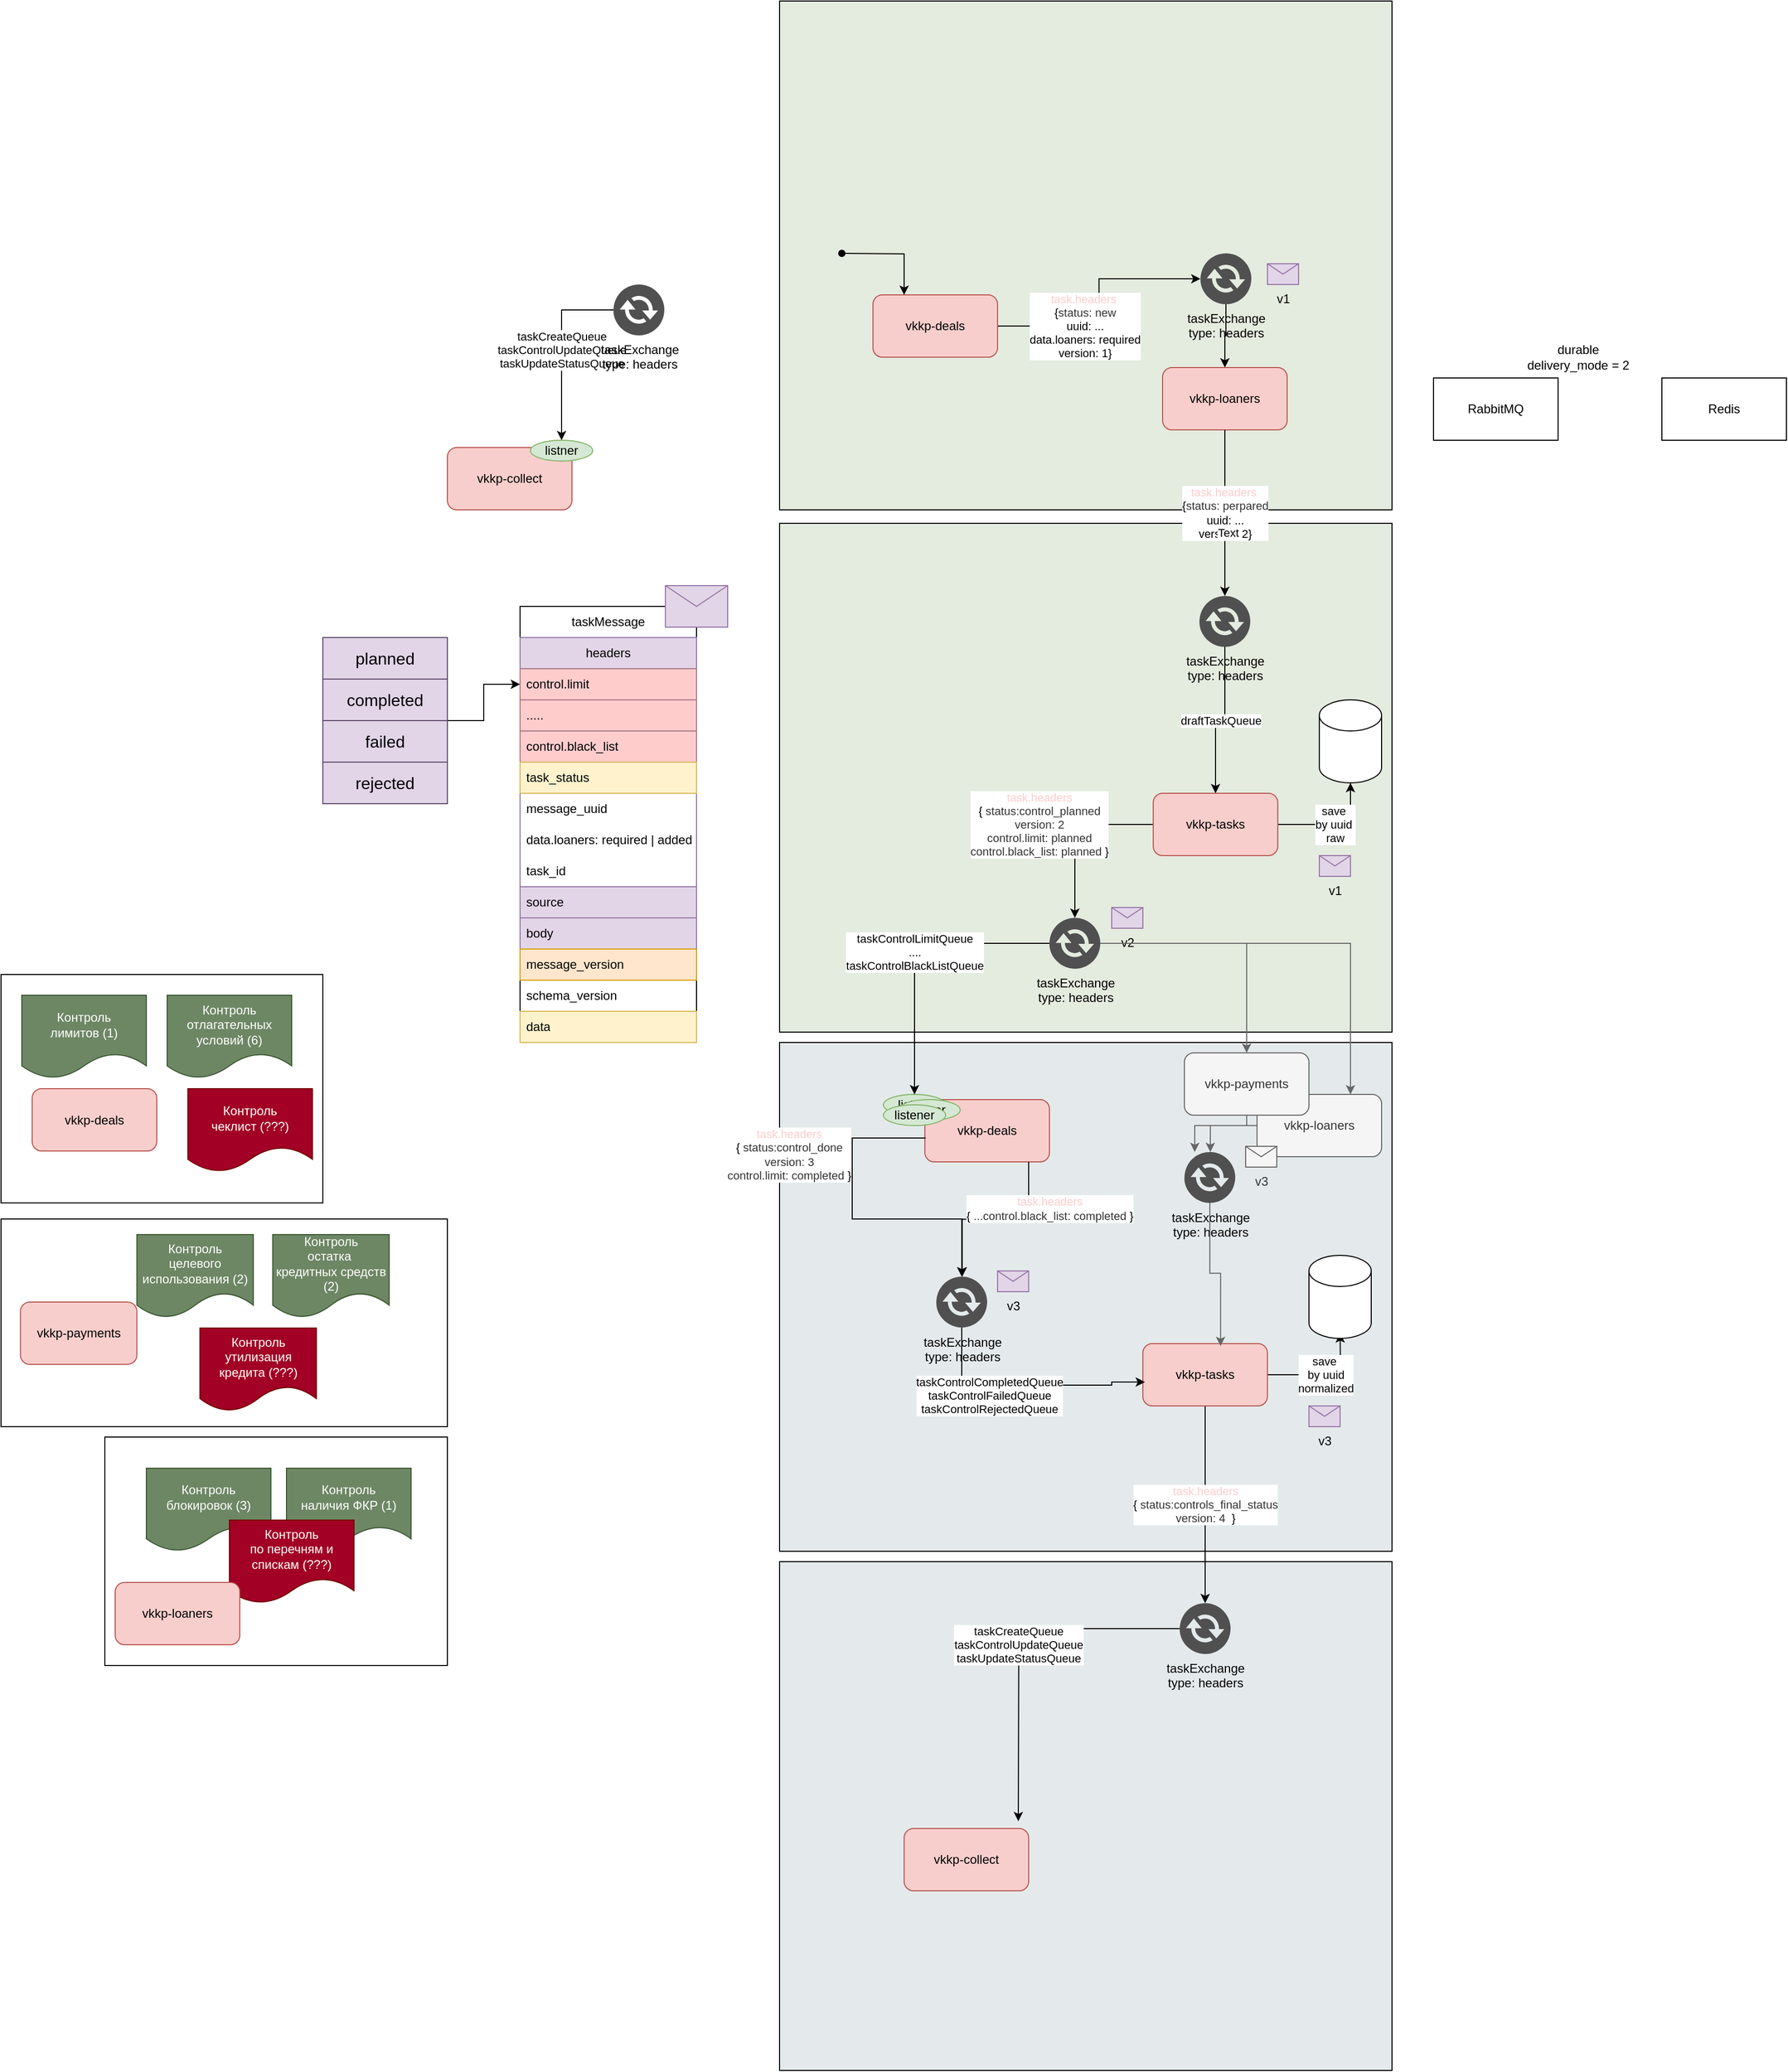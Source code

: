 <mxfile version="24.8.6">
  <diagram name="Страница — 1" id="iWlI1vJu-bp0asXgpejS">
    <mxGraphModel dx="1803" dy="1775" grid="1" gridSize="10" guides="1" tooltips="1" connect="1" arrows="1" fold="1" page="1" pageScale="1" pageWidth="827" pageHeight="1169" math="0" shadow="0">
      <root>
        <mxCell id="0" />
        <mxCell id="1" parent="0" />
        <mxCell id="il71LvK7flmEL-OVMO_z-20" value="" style="rounded=0;whiteSpace=wrap;html=1;fillColor=#E4EBDF;" vertex="1" parent="1">
          <mxGeometry x="240" y="-533" width="590" height="490" as="geometry" />
        </mxCell>
        <mxCell id="il71LvK7flmEL-OVMO_z-15" value="" style="rounded=0;whiteSpace=wrap;html=1;fillColor=#E4EAEB;movable=1;resizable=1;rotatable=1;deletable=1;editable=1;locked=0;connectable=1;" vertex="1" parent="1">
          <mxGeometry x="240" y="970" width="590" height="490" as="geometry" />
        </mxCell>
        <mxCell id="KAaZJXrvGKprZwJc2ma_-45" value="" style="rounded=0;whiteSpace=wrap;html=1;fillColor=#E4EBDF;" parent="1" vertex="1">
          <mxGeometry x="240" y="-30" width="590" height="490" as="geometry" />
        </mxCell>
        <mxCell id="KAaZJXrvGKprZwJc2ma_-1" value="taskMessage" style="swimlane;fontStyle=0;childLayout=stackLayout;horizontal=1;startSize=30;horizontalStack=0;resizeParent=1;resizeParentMax=0;resizeLast=0;collapsible=1;marginBottom=0;whiteSpace=wrap;html=1;" parent="1" vertex="1">
          <mxGeometry x="-10" y="50" width="170" height="420" as="geometry">
            <mxRectangle x="-10" y="50" width="60" height="30" as="alternateBounds" />
          </mxGeometry>
        </mxCell>
        <mxCell id="KAaZJXrvGKprZwJc2ma_-13" value="headers" style="swimlane;fontStyle=0;childLayout=stackLayout;horizontal=1;startSize=30;horizontalStack=0;resizeParent=1;resizeParentMax=0;resizeLast=0;collapsible=1;marginBottom=0;whiteSpace=wrap;html=1;fillColor=#e1d5e7;strokeColor=#9673a6;" parent="KAaZJXrvGKprZwJc2ma_-1" vertex="1">
          <mxGeometry y="30" width="170" height="300" as="geometry" />
        </mxCell>
        <mxCell id="KAaZJXrvGKprZwJc2ma_-14" value="control.limit" style="text;strokeColor=#A67681;fillColor=#FFCCCC;align=left;verticalAlign=middle;spacingLeft=4;spacingRight=4;overflow=hidden;points=[[0,0.5],[1,0.5]];portConstraint=eastwest;rotatable=0;whiteSpace=wrap;html=1;" parent="KAaZJXrvGKprZwJc2ma_-13" vertex="1">
          <mxGeometry y="30" width="170" height="30" as="geometry" />
        </mxCell>
        <mxCell id="KAaZJXrvGKprZwJc2ma_-15" value="....." style="text;strokeColor=#A67681;fillColor=#FFCCCC;align=left;verticalAlign=middle;spacingLeft=4;spacingRight=4;overflow=hidden;points=[[0,0.5],[1,0.5]];portConstraint=eastwest;rotatable=0;whiteSpace=wrap;html=1;" parent="KAaZJXrvGKprZwJc2ma_-13" vertex="1">
          <mxGeometry y="60" width="170" height="30" as="geometry" />
        </mxCell>
        <mxCell id="KAaZJXrvGKprZwJc2ma_-16" value="control.black_list" style="text;strokeColor=#A67681;fillColor=#FFCCCC;align=left;verticalAlign=middle;spacingLeft=4;spacingRight=4;overflow=hidden;points=[[0,0.5],[1,0.5]];portConstraint=eastwest;rotatable=0;whiteSpace=wrap;html=1;" parent="KAaZJXrvGKprZwJc2ma_-13" vertex="1">
          <mxGeometry y="90" width="170" height="30" as="geometry" />
        </mxCell>
        <mxCell id="KAaZJXrvGKprZwJc2ma_-91" value="task_status" style="text;strokeColor=#d6b656;fillColor=#fff2cc;align=left;verticalAlign=middle;spacingLeft=4;spacingRight=4;overflow=hidden;points=[[0,0.5],[1,0.5]];portConstraint=eastwest;rotatable=0;whiteSpace=wrap;html=1;" parent="KAaZJXrvGKprZwJc2ma_-13" vertex="1">
          <mxGeometry y="120" width="170" height="30" as="geometry" />
        </mxCell>
        <mxCell id="KAaZJXrvGKprZwJc2ma_-2" value="message_uuid" style="text;strokeColor=none;fillColor=none;align=left;verticalAlign=middle;spacingLeft=4;spacingRight=4;overflow=hidden;points=[[0,0.5],[1,0.5]];portConstraint=eastwest;rotatable=0;whiteSpace=wrap;html=1;" parent="KAaZJXrvGKprZwJc2ma_-13" vertex="1">
          <mxGeometry y="150" width="170" height="30" as="geometry" />
        </mxCell>
        <mxCell id="il71LvK7flmEL-OVMO_z-24" value="data.loaners: required | added" style="text;strokeColor=none;fillColor=none;align=left;verticalAlign=middle;spacingLeft=4;spacingRight=4;overflow=hidden;points=[[0,0.5],[1,0.5]];portConstraint=eastwest;rotatable=0;whiteSpace=wrap;html=1;" vertex="1" parent="KAaZJXrvGKprZwJc2ma_-13">
          <mxGeometry y="180" width="170" height="30" as="geometry" />
        </mxCell>
        <mxCell id="il71LvK7flmEL-OVMO_z-6" value="task_id" style="text;strokeColor=none;fillColor=none;align=left;verticalAlign=middle;spacingLeft=4;spacingRight=4;overflow=hidden;points=[[0,0.5],[1,0.5]];portConstraint=eastwest;rotatable=0;whiteSpace=wrap;html=1;" vertex="1" parent="KAaZJXrvGKprZwJc2ma_-13">
          <mxGeometry y="210" width="170" height="30" as="geometry" />
        </mxCell>
        <mxCell id="KAaZJXrvGKprZwJc2ma_-67" value="source" style="text;strokeColor=#9673a6;fillColor=#e1d5e7;align=left;verticalAlign=middle;spacingLeft=4;spacingRight=4;overflow=hidden;points=[[0,0.5],[1,0.5]];portConstraint=eastwest;rotatable=0;whiteSpace=wrap;html=1;" parent="KAaZJXrvGKprZwJc2ma_-13" vertex="1">
          <mxGeometry y="240" width="170" height="30" as="geometry" />
        </mxCell>
        <mxCell id="il71LvK7flmEL-OVMO_z-4" value="body" style="text;strokeColor=#9673a6;fillColor=#e1d5e7;align=left;verticalAlign=middle;spacingLeft=4;spacingRight=4;overflow=hidden;points=[[0,0.5],[1,0.5]];portConstraint=eastwest;rotatable=0;whiteSpace=wrap;html=1;" vertex="1" parent="KAaZJXrvGKprZwJc2ma_-13">
          <mxGeometry y="270" width="170" height="30" as="geometry" />
        </mxCell>
        <mxCell id="KAaZJXrvGKprZwJc2ma_-3" value="message_version" style="text;strokeColor=#d79b00;fillColor=#ffe6cc;align=left;verticalAlign=middle;spacingLeft=4;spacingRight=4;overflow=hidden;points=[[0,0.5],[1,0.5]];portConstraint=eastwest;rotatable=0;whiteSpace=wrap;html=1;" parent="KAaZJXrvGKprZwJc2ma_-1" vertex="1">
          <mxGeometry y="330" width="170" height="30" as="geometry" />
        </mxCell>
        <mxCell id="KAaZJXrvGKprZwJc2ma_-6" value="schema_version" style="text;strokeColor=none;fillColor=none;align=left;verticalAlign=middle;spacingLeft=4;spacingRight=4;overflow=hidden;points=[[0,0.5],[1,0.5]];portConstraint=eastwest;rotatable=0;whiteSpace=wrap;html=1;" parent="KAaZJXrvGKprZwJc2ma_-1" vertex="1">
          <mxGeometry y="360" width="170" height="30" as="geometry" />
        </mxCell>
        <mxCell id="KAaZJXrvGKprZwJc2ma_-7" value="data" style="text;strokeColor=#d6b656;fillColor=#fff2cc;align=left;verticalAlign=middle;spacingLeft=4;spacingRight=4;overflow=hidden;points=[[0,0.5],[1,0.5]];portConstraint=eastwest;rotatable=0;whiteSpace=wrap;html=1;" parent="KAaZJXrvGKprZwJc2ma_-1" vertex="1">
          <mxGeometry y="390" width="170" height="30" as="geometry" />
        </mxCell>
        <mxCell id="KAaZJXrvGKprZwJc2ma_-10" value="" style="shape=message;html=1;html=1;outlineConnect=0;labelPosition=center;verticalLabelPosition=bottom;align=center;verticalAlign=top;fillColor=#e1d5e7;strokeColor=#9673a6;" parent="1" vertex="1">
          <mxGeometry x="130" y="30" width="60" height="40" as="geometry" />
        </mxCell>
        <mxCell id="KAaZJXrvGKprZwJc2ma_-46" style="edgeStyle=orthogonalEdgeStyle;rounded=0;orthogonalLoop=1;jettySize=auto;html=1;" parent="1" source="KAaZJXrvGKprZwJc2ma_-11" target="KAaZJXrvGKprZwJc2ma_-44" edge="1">
          <mxGeometry relative="1" as="geometry" />
        </mxCell>
        <mxCell id="KAaZJXrvGKprZwJc2ma_-47" value="&lt;div&gt;&lt;font color=&quot;#ffcccc&quot;&gt;task.headers&lt;/font&gt;&lt;br&gt;&lt;/div&gt;&lt;div&gt;{ &lt;font color=&quot;#333333&quot;&gt;status:control_planned&lt;/font&gt;&lt;/div&gt;&lt;div&gt;&lt;font color=&quot;#333333&quot;&gt;version: 2 &lt;br&gt;&lt;/font&gt;&lt;/div&gt;&lt;div&gt;&lt;font color=&quot;#333333&quot;&gt;control.limit: planned&lt;/font&gt;&lt;/div&gt;&lt;div&gt;&lt;font color=&quot;#333333&quot;&gt;control.black_list: planned&lt;/font&gt; }&lt;br&gt;&lt;/div&gt;" style="edgeLabel;html=1;align=center;verticalAlign=middle;resizable=0;points=[];" parent="KAaZJXrvGKprZwJc2ma_-46" vertex="1" connectable="0">
          <mxGeometry x="-0.529" y="2" relative="1" as="geometry">
            <mxPoint x="-71" y="-2" as="offset" />
          </mxGeometry>
        </mxCell>
        <mxCell id="KAaZJXrvGKprZwJc2ma_-53" value="&lt;div&gt;save&amp;nbsp;&lt;/div&gt;&lt;div&gt;by uuid&amp;nbsp;&lt;/div&gt;&lt;div&gt;raw&lt;/div&gt;" style="edgeStyle=orthogonalEdgeStyle;rounded=0;orthogonalLoop=1;jettySize=auto;html=1;" parent="1" source="KAaZJXrvGKprZwJc2ma_-11" target="KAaZJXrvGKprZwJc2ma_-49" edge="1">
          <mxGeometry relative="1" as="geometry" />
        </mxCell>
        <mxCell id="KAaZJXrvGKprZwJc2ma_-11" value="vkkp-tasks" style="rounded=1;whiteSpace=wrap;html=1;fillColor=#f8cecc;strokeColor=#b85450;" parent="1" vertex="1">
          <mxGeometry x="600" y="230" width="120" height="60" as="geometry" />
        </mxCell>
        <mxCell id="KAaZJXrvGKprZwJc2ma_-41" value="" style="edgeStyle=orthogonalEdgeStyle;rounded=0;orthogonalLoop=1;jettySize=auto;html=1;exitX=1;exitY=0.5;exitDx=0;exitDy=0;" parent="1" source="KAaZJXrvGKprZwJc2ma_-12" target="KAaZJXrvGKprZwJc2ma_-39" edge="1">
          <mxGeometry relative="1" as="geometry">
            <mxPoint x="480" y="-230" as="sourcePoint" />
            <mxPoint x="540" y="-175.5" as="targetPoint" />
          </mxGeometry>
        </mxCell>
        <mxCell id="KAaZJXrvGKprZwJc2ma_-43" value="&lt;div&gt;&lt;font color=&quot;#ffcccc&quot;&gt;task.headers&lt;/font&gt;&amp;nbsp;&lt;/div&gt;&lt;div&gt;&lt;font color=&quot;#000000&quot;&gt;{&lt;/font&gt;&lt;font color=&quot;#333333&quot;&gt;status: new&lt;/font&gt;&lt;/div&gt;&lt;div&gt;&lt;font color=&quot;#000000&quot;&gt;uuid: ...&lt;/font&gt;&lt;/div&gt;&lt;div&gt;&lt;font color=&quot;#000000&quot;&gt;data.loaners: required&lt;br&gt;&lt;/font&gt;&lt;/div&gt;&lt;div&gt;&lt;font color=&quot;#000000&quot;&gt;version: 1}&lt;/font&gt;&lt;/div&gt;" style="edgeLabel;html=1;align=center;verticalAlign=middle;resizable=0;points=[];fontColor=#FF3333;" parent="KAaZJXrvGKprZwJc2ma_-41" vertex="1" connectable="0">
          <mxGeometry x="-0.301" relative="1" as="geometry">
            <mxPoint as="offset" />
          </mxGeometry>
        </mxCell>
        <mxCell id="KAaZJXrvGKprZwJc2ma_-12" value="vkkp-deals" style="rounded=1;whiteSpace=wrap;html=1;fillColor=#f8cecc;strokeColor=#b85450;" parent="1" vertex="1">
          <mxGeometry x="330" y="-250" width="120" height="60" as="geometry" />
        </mxCell>
        <mxCell id="KAaZJXrvGKprZwJc2ma_-38" style="edgeStyle=orthogonalEdgeStyle;rounded=0;orthogonalLoop=1;jettySize=auto;html=1;" parent="1" source="KAaZJXrvGKprZwJc2ma_-21" target="KAaZJXrvGKprZwJc2ma_-14" edge="1">
          <mxGeometry relative="1" as="geometry" />
        </mxCell>
        <mxCell id="KAaZJXrvGKprZwJc2ma_-21" value="" style="shape=table;startSize=0;container=1;collapsible=0;childLayout=tableLayout;fontSize=16;fillColor=#e1d5e7;strokeColor=#5E4869;" parent="1" vertex="1">
          <mxGeometry x="-200" y="80" width="120" height="160" as="geometry" />
        </mxCell>
        <mxCell id="KAaZJXrvGKprZwJc2ma_-22" value="" style="shape=tableRow;horizontal=0;startSize=0;swimlaneHead=0;swimlaneBody=0;strokeColor=inherit;top=0;left=0;bottom=0;right=0;collapsible=0;dropTarget=0;fillColor=none;points=[[0,0.5],[1,0.5]];portConstraint=eastwest;fontSize=16;" parent="KAaZJXrvGKprZwJc2ma_-21" vertex="1">
          <mxGeometry width="120" height="40" as="geometry" />
        </mxCell>
        <mxCell id="KAaZJXrvGKprZwJc2ma_-23" value="planned" style="shape=partialRectangle;html=1;whiteSpace=wrap;connectable=0;strokeColor=inherit;overflow=hidden;fillColor=none;top=0;left=0;bottom=0;right=0;pointerEvents=1;fontSize=16;" parent="KAaZJXrvGKprZwJc2ma_-22" vertex="1">
          <mxGeometry width="120" height="40" as="geometry">
            <mxRectangle width="120" height="40" as="alternateBounds" />
          </mxGeometry>
        </mxCell>
        <mxCell id="KAaZJXrvGKprZwJc2ma_-26" value="" style="shape=tableRow;horizontal=0;startSize=0;swimlaneHead=0;swimlaneBody=0;strokeColor=inherit;top=0;left=0;bottom=0;right=0;collapsible=0;dropTarget=0;fillColor=none;points=[[0,0.5],[1,0.5]];portConstraint=eastwest;fontSize=16;" parent="KAaZJXrvGKprZwJc2ma_-21" vertex="1">
          <mxGeometry y="40" width="120" height="40" as="geometry" />
        </mxCell>
        <mxCell id="KAaZJXrvGKprZwJc2ma_-27" value="completed" style="shape=partialRectangle;html=1;whiteSpace=wrap;connectable=0;strokeColor=inherit;overflow=hidden;fillColor=none;top=0;left=0;bottom=0;right=0;pointerEvents=1;fontSize=16;" parent="KAaZJXrvGKprZwJc2ma_-26" vertex="1">
          <mxGeometry width="120" height="40" as="geometry">
            <mxRectangle width="120" height="40" as="alternateBounds" />
          </mxGeometry>
        </mxCell>
        <mxCell id="KAaZJXrvGKprZwJc2ma_-34" style="shape=tableRow;horizontal=0;startSize=0;swimlaneHead=0;swimlaneBody=0;strokeColor=inherit;top=0;left=0;bottom=0;right=0;collapsible=0;dropTarget=0;fillColor=none;points=[[0,0.5],[1,0.5]];portConstraint=eastwest;fontSize=16;" parent="KAaZJXrvGKprZwJc2ma_-21" vertex="1">
          <mxGeometry y="80" width="120" height="40" as="geometry" />
        </mxCell>
        <mxCell id="KAaZJXrvGKprZwJc2ma_-35" value="failed" style="shape=partialRectangle;html=1;whiteSpace=wrap;connectable=0;strokeColor=inherit;overflow=hidden;fillColor=none;top=0;left=0;bottom=0;right=0;pointerEvents=1;fontSize=16;" parent="KAaZJXrvGKprZwJc2ma_-34" vertex="1">
          <mxGeometry width="120" height="40" as="geometry">
            <mxRectangle width="120" height="40" as="alternateBounds" />
          </mxGeometry>
        </mxCell>
        <mxCell id="KAaZJXrvGKprZwJc2ma_-36" style="shape=tableRow;horizontal=0;startSize=0;swimlaneHead=0;swimlaneBody=0;strokeColor=inherit;top=0;left=0;bottom=0;right=0;collapsible=0;dropTarget=0;fillColor=none;points=[[0,0.5],[1,0.5]];portConstraint=eastwest;fontSize=16;" parent="KAaZJXrvGKprZwJc2ma_-21" vertex="1">
          <mxGeometry y="120" width="120" height="40" as="geometry" />
        </mxCell>
        <mxCell id="KAaZJXrvGKprZwJc2ma_-37" value="rejected" style="shape=partialRectangle;html=1;whiteSpace=wrap;connectable=0;strokeColor=inherit;overflow=hidden;fillColor=none;top=0;left=0;bottom=0;right=0;pointerEvents=1;fontSize=16;" parent="KAaZJXrvGKprZwJc2ma_-36" vertex="1">
          <mxGeometry width="120" height="40" as="geometry">
            <mxRectangle width="120" height="40" as="alternateBounds" />
          </mxGeometry>
        </mxCell>
        <mxCell id="KAaZJXrvGKprZwJc2ma_-42" value="draftTaskQueue" style="edgeStyle=orthogonalEdgeStyle;rounded=0;orthogonalLoop=1;jettySize=auto;html=1;entryX=0.5;entryY=0;entryDx=0;entryDy=0;fontColor=#000000;" parent="1" source="il71LvK7flmEL-OVMO_z-21" target="KAaZJXrvGKprZwJc2ma_-11" edge="1">
          <mxGeometry x="-0.002" relative="1" as="geometry">
            <mxPoint as="offset" />
          </mxGeometry>
        </mxCell>
        <mxCell id="KAaZJXrvGKprZwJc2ma_-39" value="&lt;div&gt;taskExchange&lt;/div&gt;&lt;div&gt;type: headers&lt;br&gt;&lt;/div&gt;" style="sketch=0;pointerEvents=1;shadow=0;dashed=0;html=1;strokeColor=none;fillColor=#505050;labelPosition=center;verticalLabelPosition=bottom;verticalAlign=top;outlineConnect=0;align=center;shape=mxgraph.office.communications.exchange_active_sync;fontColor=#000000;" parent="1" vertex="1">
          <mxGeometry x="645.5" y="-290" width="49" height="49" as="geometry" />
        </mxCell>
        <mxCell id="KAaZJXrvGKprZwJc2ma_-40" value="" style="endArrow=classic;html=1;rounded=0;entryX=0.25;entryY=0;entryDx=0;entryDy=0;edgeStyle=orthogonalEdgeStyle;startArrow=oval;startFill=1;" parent="1" target="KAaZJXrvGKprZwJc2ma_-12" edge="1">
          <mxGeometry width="50" height="50" relative="1" as="geometry">
            <mxPoint x="300" y="-290" as="sourcePoint" />
            <mxPoint x="440" y="-70" as="targetPoint" />
          </mxGeometry>
        </mxCell>
        <mxCell id="KAaZJXrvGKprZwJc2ma_-44" value="&lt;div&gt;taskExchange&lt;/div&gt;&lt;div&gt;type: headers&lt;br&gt;&lt;/div&gt;" style="sketch=0;pointerEvents=1;shadow=0;dashed=0;html=1;strokeColor=none;fillColor=#505050;labelPosition=center;verticalLabelPosition=bottom;verticalAlign=top;outlineConnect=0;align=center;shape=mxgraph.office.communications.exchange_active_sync;fontColor=#000000;" parent="1" vertex="1">
          <mxGeometry x="500" y="350" width="49" height="49" as="geometry" />
        </mxCell>
        <mxCell id="KAaZJXrvGKprZwJc2ma_-48" value="v1" style="shape=message;html=1;html=1;outlineConnect=0;labelPosition=center;verticalLabelPosition=bottom;align=center;verticalAlign=top;fillColor=#e1d5e7;strokeColor=#9673a6;" parent="1" vertex="1">
          <mxGeometry x="710" y="-280" width="30" height="20" as="geometry" />
        </mxCell>
        <mxCell id="KAaZJXrvGKprZwJc2ma_-49" value="" style="shape=cylinder3;whiteSpace=wrap;html=1;boundedLbl=1;backgroundOutline=1;size=15;" parent="1" vertex="1">
          <mxGeometry x="760" y="140" width="60" height="80" as="geometry" />
        </mxCell>
        <mxCell id="KAaZJXrvGKprZwJc2ma_-51" value="v1" style="shape=message;html=1;html=1;outlineConnect=0;labelPosition=center;verticalLabelPosition=bottom;align=center;verticalAlign=top;fillColor=#e1d5e7;strokeColor=#9673a6;" parent="1" vertex="1">
          <mxGeometry x="760" y="290" width="30" height="20" as="geometry" />
        </mxCell>
        <mxCell id="KAaZJXrvGKprZwJc2ma_-55" value="" style="rounded=0;whiteSpace=wrap;html=1;fillColor=#E4EAEB;" parent="1" vertex="1">
          <mxGeometry x="240" y="470" width="590" height="490" as="geometry" />
        </mxCell>
        <mxCell id="KAaZJXrvGKprZwJc2ma_-86" style="edgeStyle=orthogonalEdgeStyle;rounded=0;orthogonalLoop=1;jettySize=auto;html=1;fillColor=#f5f5f5;strokeColor=#666666;" parent="1" source="KAaZJXrvGKprZwJc2ma_-56" target="KAaZJXrvGKprZwJc2ma_-83" edge="1">
          <mxGeometry relative="1" as="geometry">
            <Array as="points">
              <mxPoint x="640" y="550" />
            </Array>
          </mxGeometry>
        </mxCell>
        <mxCell id="KAaZJXrvGKprZwJc2ma_-56" value="vkkp-loaners" style="rounded=1;whiteSpace=wrap;html=1;fillColor=#f5f5f5;strokeColor=#666666;fontColor=#333333;" parent="1" vertex="1">
          <mxGeometry x="700" y="520" width="120" height="60" as="geometry" />
        </mxCell>
        <mxCell id="KAaZJXrvGKprZwJc2ma_-85" style="edgeStyle=orthogonalEdgeStyle;rounded=0;orthogonalLoop=1;jettySize=auto;html=1;fillColor=#f5f5f5;strokeColor=#666666;" parent="1" source="KAaZJXrvGKprZwJc2ma_-59" target="KAaZJXrvGKprZwJc2ma_-83" edge="1">
          <mxGeometry relative="1" as="geometry">
            <Array as="points">
              <mxPoint x="690" y="550" />
              <mxPoint x="655" y="550" />
            </Array>
          </mxGeometry>
        </mxCell>
        <mxCell id="KAaZJXrvGKprZwJc2ma_-59" value="vkkp-payments" style="rounded=1;whiteSpace=wrap;html=1;fillColor=#f5f5f5;strokeColor=#666666;fontColor=#333333;" parent="1" vertex="1">
          <mxGeometry x="630" y="480" width="120" height="60" as="geometry" />
        </mxCell>
        <mxCell id="KAaZJXrvGKprZwJc2ma_-60" value="vkkp-deals" style="rounded=1;whiteSpace=wrap;html=1;fillColor=#f8cecc;strokeColor=#b85450;" parent="1" vertex="1">
          <mxGeometry x="380" y="525" width="120" height="60" as="geometry" />
        </mxCell>
        <mxCell id="KAaZJXrvGKprZwJc2ma_-61" value="listner" style="ellipse;whiteSpace=wrap;html=1;fillColor=#d5e8d4;strokeColor=#82b366;" parent="1" vertex="1">
          <mxGeometry x="340" y="520" width="60" height="20" as="geometry" />
        </mxCell>
        <mxCell id="KAaZJXrvGKprZwJc2ma_-62" value="listner" style="ellipse;whiteSpace=wrap;html=1;fillColor=#d5e8d4;strokeColor=#82b366;" parent="1" vertex="1">
          <mxGeometry x="354" y="525" width="60" height="20" as="geometry" />
        </mxCell>
        <mxCell id="KAaZJXrvGKprZwJc2ma_-63" value="listener" style="ellipse;whiteSpace=wrap;html=1;fillColor=#d5e8d4;strokeColor=#82b366;" parent="1" vertex="1">
          <mxGeometry x="340" y="530" width="60" height="20" as="geometry" />
        </mxCell>
        <mxCell id="KAaZJXrvGKprZwJc2ma_-64" value="&lt;div&gt;taskControlLimitQueue&lt;/div&gt;&lt;div&gt;....&lt;br&gt;&lt;/div&gt;&lt;div&gt;taskControlBlackListQueue&lt;br&gt;&lt;/div&gt;" style="edgeStyle=orthogonalEdgeStyle;rounded=0;orthogonalLoop=1;jettySize=auto;html=1;" parent="1" source="KAaZJXrvGKprZwJc2ma_-44" target="KAaZJXrvGKprZwJc2ma_-61" edge="1">
          <mxGeometry relative="1" as="geometry" />
        </mxCell>
        <mxCell id="KAaZJXrvGKprZwJc2ma_-65" style="edgeStyle=orthogonalEdgeStyle;rounded=0;orthogonalLoop=1;jettySize=auto;html=1;exitX=0.5;exitY=1;exitDx=0;exitDy=0;" parent="1" source="KAaZJXrvGKprZwJc2ma_-62" target="KAaZJXrvGKprZwJc2ma_-62" edge="1">
          <mxGeometry relative="1" as="geometry" />
        </mxCell>
        <mxCell id="KAaZJXrvGKprZwJc2ma_-70" value="&lt;div&gt;save&amp;nbsp;&lt;/div&gt;&lt;div&gt;by uuid&lt;/div&gt;&lt;div&gt;normalized&lt;br&gt;&lt;/div&gt;" style="edgeStyle=orthogonalEdgeStyle;rounded=0;orthogonalLoop=1;jettySize=auto;html=1;" parent="1" source="KAaZJXrvGKprZwJc2ma_-71" edge="1">
          <mxGeometry relative="1" as="geometry">
            <mxPoint x="780" y="750" as="targetPoint" />
          </mxGeometry>
        </mxCell>
        <mxCell id="il71LvK7flmEL-OVMO_z-14" value="&lt;div&gt;&lt;font color=&quot;#ffcccc&quot;&gt;task.headers&lt;/font&gt;&lt;br&gt;&lt;/div&gt;&lt;div&gt;{ &lt;font color=&quot;#333333&quot;&gt;status:controls_final_status&lt;/font&gt;&lt;/div&gt;&lt;div&gt;&lt;font color=&quot;#333333&quot;&gt;version: 4&amp;nbsp; &lt;/font&gt;}&lt;br&gt;&lt;/div&gt;" style="edgeStyle=orthogonalEdgeStyle;rounded=0;orthogonalLoop=1;jettySize=auto;html=1;" edge="1" parent="1" source="KAaZJXrvGKprZwJc2ma_-71" target="il71LvK7flmEL-OVMO_z-13">
          <mxGeometry relative="1" as="geometry" />
        </mxCell>
        <mxCell id="KAaZJXrvGKprZwJc2ma_-71" value="vkkp-tasks" style="rounded=1;whiteSpace=wrap;html=1;fillColor=#f8cecc;strokeColor=#b85450;" parent="1" vertex="1">
          <mxGeometry x="590" y="760" width="120" height="60" as="geometry" />
        </mxCell>
        <mxCell id="KAaZJXrvGKprZwJc2ma_-72" value="" style="shape=cylinder3;whiteSpace=wrap;html=1;boundedLbl=1;backgroundOutline=1;size=15;" parent="1" vertex="1">
          <mxGeometry x="750" y="675" width="60" height="80" as="geometry" />
        </mxCell>
        <mxCell id="KAaZJXrvGKprZwJc2ma_-73" value="v3" style="shape=message;html=1;html=1;outlineConnect=0;labelPosition=center;verticalLabelPosition=bottom;align=center;verticalAlign=top;fillColor=#e1d5e7;strokeColor=#9673a6;" parent="1" vertex="1">
          <mxGeometry x="750" y="820" width="30" height="20" as="geometry" />
        </mxCell>
        <mxCell id="KAaZJXrvGKprZwJc2ma_-74" style="edgeStyle=orthogonalEdgeStyle;rounded=0;orthogonalLoop=1;jettySize=auto;html=1;exitX=0.006;exitY=0.616;exitDx=0;exitDy=0;exitPerimeter=0;" parent="1" source="KAaZJXrvGKprZwJc2ma_-60" target="KAaZJXrvGKprZwJc2ma_-76" edge="1">
          <mxGeometry relative="1" as="geometry">
            <mxPoint x="500" y="585" as="sourcePoint" />
            <Array as="points">
              <mxPoint x="310" y="562" />
              <mxPoint x="310" y="640" />
              <mxPoint x="416" y="640" />
            </Array>
          </mxGeometry>
        </mxCell>
        <mxCell id="KAaZJXrvGKprZwJc2ma_-75" value="&lt;div&gt;&lt;font color=&quot;#ffcccc&quot;&gt;task.headers&lt;/font&gt;&lt;br&gt;&lt;/div&gt;&lt;div&gt;{ &lt;font color=&quot;#333333&quot;&gt;status:control_done&lt;/font&gt;&lt;/div&gt;&lt;div&gt;&lt;font color=&quot;#333333&quot;&gt;version: 3 &lt;br&gt;&lt;/font&gt;&lt;/div&gt;&lt;div&gt;&lt;font color=&quot;#333333&quot;&gt;control.limit: completed&lt;/font&gt; }&lt;br&gt;&lt;/div&gt;" style="edgeLabel;html=1;align=center;verticalAlign=middle;resizable=0;points=[];" parent="KAaZJXrvGKprZwJc2ma_-74" vertex="1" connectable="0">
          <mxGeometry x="-0.529" y="2" relative="1" as="geometry">
            <mxPoint x="-63" y="13" as="offset" />
          </mxGeometry>
        </mxCell>
        <mxCell id="KAaZJXrvGKprZwJc2ma_-77" value="&lt;div&gt;taskControlCompletedQueue&lt;/div&gt;&lt;div&gt;taskControlFailedQueue&lt;/div&gt;&lt;div&gt;taskControlRejectedQueue&lt;/div&gt;" style="edgeStyle=orthogonalEdgeStyle;rounded=0;orthogonalLoop=1;jettySize=auto;html=1;entryX=0.017;entryY=0.617;entryDx=0;entryDy=0;entryPerimeter=0;" parent="1" source="KAaZJXrvGKprZwJc2ma_-76" target="KAaZJXrvGKprZwJc2ma_-71" edge="1">
          <mxGeometry x="-0.307" y="-10" relative="1" as="geometry">
            <Array as="points">
              <mxPoint x="416" y="800" />
              <mxPoint x="560" y="800" />
              <mxPoint x="560" y="797" />
            </Array>
            <mxPoint as="offset" />
          </mxGeometry>
        </mxCell>
        <mxCell id="KAaZJXrvGKprZwJc2ma_-76" value="&lt;div&gt;taskExchange&lt;/div&gt;&lt;div&gt;type: headers&lt;br&gt;&lt;/div&gt;" style="sketch=0;pointerEvents=1;shadow=0;dashed=0;html=1;strokeColor=none;fillColor=#505050;labelPosition=center;verticalLabelPosition=bottom;verticalAlign=top;outlineConnect=0;align=center;shape=mxgraph.office.communications.exchange_active_sync;fontColor=#000000;" parent="1" vertex="1">
          <mxGeometry x="391" y="695.5" width="49" height="49" as="geometry" />
        </mxCell>
        <mxCell id="KAaZJXrvGKprZwJc2ma_-79" value="v2" style="shape=message;html=1;html=1;outlineConnect=0;labelPosition=center;verticalLabelPosition=bottom;align=center;verticalAlign=top;fillColor=#e1d5e7;strokeColor=#9673a6;" parent="1" vertex="1">
          <mxGeometry x="560" y="340" width="30" height="20" as="geometry" />
        </mxCell>
        <mxCell id="KAaZJXrvGKprZwJc2ma_-80" value="v3" style="shape=message;html=1;html=1;outlineConnect=0;labelPosition=center;verticalLabelPosition=bottom;align=center;verticalAlign=top;fillColor=#e1d5e7;strokeColor=#9673a6;" parent="1" vertex="1">
          <mxGeometry x="450" y="690" width="30" height="20" as="geometry" />
        </mxCell>
        <mxCell id="KAaZJXrvGKprZwJc2ma_-81" style="edgeStyle=orthogonalEdgeStyle;rounded=0;orthogonalLoop=1;jettySize=auto;html=1;entryX=0.5;entryY=0;entryDx=0;entryDy=0;fillColor=#f5f5f5;strokeColor=#666666;" parent="1" source="KAaZJXrvGKprZwJc2ma_-44" target="KAaZJXrvGKprZwJc2ma_-59" edge="1">
          <mxGeometry relative="1" as="geometry" />
        </mxCell>
        <mxCell id="KAaZJXrvGKprZwJc2ma_-82" style="edgeStyle=orthogonalEdgeStyle;rounded=0;orthogonalLoop=1;jettySize=auto;html=1;entryX=0.75;entryY=0;entryDx=0;entryDy=0;fillColor=#f5f5f5;strokeColor=#666666;" parent="1" source="KAaZJXrvGKprZwJc2ma_-44" target="KAaZJXrvGKprZwJc2ma_-56" edge="1">
          <mxGeometry relative="1" as="geometry" />
        </mxCell>
        <mxCell id="KAaZJXrvGKprZwJc2ma_-83" value="&lt;div&gt;taskExchange&lt;/div&gt;&lt;div&gt;type: headers&lt;br&gt;&lt;/div&gt;" style="sketch=0;pointerEvents=1;shadow=0;dashed=0;html=1;strokeColor=none;fillColor=#505050;labelPosition=center;verticalLabelPosition=bottom;verticalAlign=top;outlineConnect=0;align=center;shape=mxgraph.office.communications.exchange_active_sync;fontColor=#000000;" parent="1" vertex="1">
          <mxGeometry x="630" y="575.5" width="49" height="49" as="geometry" />
        </mxCell>
        <mxCell id="KAaZJXrvGKprZwJc2ma_-84" value="v3" style="shape=message;html=1;html=1;outlineConnect=0;labelPosition=center;verticalLabelPosition=bottom;align=center;verticalAlign=top;fillColor=#f5f5f5;strokeColor=#666666;fontColor=#333333;" parent="1" vertex="1">
          <mxGeometry x="689" y="570" width="30" height="20" as="geometry" />
        </mxCell>
        <mxCell id="KAaZJXrvGKprZwJc2ma_-87" style="edgeStyle=orthogonalEdgeStyle;rounded=0;orthogonalLoop=1;jettySize=auto;html=1;entryX=0.624;entryY=0.039;entryDx=0;entryDy=0;entryPerimeter=0;fillColor=#f5f5f5;strokeColor=#666666;" parent="1" source="KAaZJXrvGKprZwJc2ma_-83" target="KAaZJXrvGKprZwJc2ma_-71" edge="1">
          <mxGeometry relative="1" as="geometry" />
        </mxCell>
        <mxCell id="KAaZJXrvGKprZwJc2ma_-88" style="edgeStyle=orthogonalEdgeStyle;rounded=0;orthogonalLoop=1;jettySize=auto;html=1;exitX=0.833;exitY=1;exitDx=0;exitDy=0;exitPerimeter=0;" parent="1" source="KAaZJXrvGKprZwJc2ma_-60" target="KAaZJXrvGKprZwJc2ma_-76" edge="1">
          <mxGeometry relative="1" as="geometry">
            <mxPoint x="391" y="585" as="sourcePoint" />
            <mxPoint x="426" y="706" as="targetPoint" />
          </mxGeometry>
        </mxCell>
        <mxCell id="KAaZJXrvGKprZwJc2ma_-89" value="&lt;div&gt;&lt;font color=&quot;#ffcccc&quot;&gt;task.headers&lt;/font&gt;&lt;br&gt;&lt;/div&gt;&lt;div&gt;{ &lt;font color=&quot;#333333&quot;&gt;...&lt;/font&gt;&lt;font color=&quot;#333333&quot;&gt;control.black_list: completed&lt;/font&gt; }&lt;br&gt;&lt;/div&gt;" style="edgeLabel;html=1;align=center;verticalAlign=middle;resizable=0;points=[];" parent="KAaZJXrvGKprZwJc2ma_-88" vertex="1" connectable="0">
          <mxGeometry x="-0.529" y="2" relative="1" as="geometry">
            <mxPoint x="18" y="4" as="offset" />
          </mxGeometry>
        </mxCell>
        <mxCell id="KAaZJXrvGKprZwJc2ma_-93" value="" style="group" parent="1" vertex="1" connectable="0">
          <mxGeometry x="-410" y="850" width="330" height="220" as="geometry" />
        </mxCell>
        <mxCell id="KAaZJXrvGKprZwJc2ma_-94" value="" style="rounded=0;whiteSpace=wrap;html=1;" parent="KAaZJXrvGKprZwJc2ma_-93" vertex="1">
          <mxGeometry width="330" height="220" as="geometry" />
        </mxCell>
        <mxCell id="KAaZJXrvGKprZwJc2ma_-95" value="Контроль&lt;div&gt;блокировок (3)&lt;/div&gt;" style="shape=document;whiteSpace=wrap;html=1;boundedLbl=1;fillColor=#6d8764;fontColor=#ffffff;strokeColor=#3A5431;" parent="KAaZJXrvGKprZwJc2ma_-93" vertex="1">
          <mxGeometry x="40" y="30" width="120" height="80" as="geometry" />
        </mxCell>
        <mxCell id="KAaZJXrvGKprZwJc2ma_-96" value="Контроль&lt;div&gt;наличия ФКР (1)&lt;/div&gt;" style="shape=document;whiteSpace=wrap;html=1;boundedLbl=1;fillColor=#6d8764;fontColor=#ffffff;strokeColor=#3A5431;" parent="KAaZJXrvGKprZwJc2ma_-93" vertex="1">
          <mxGeometry x="175" y="30" width="120" height="80" as="geometry" />
        </mxCell>
        <mxCell id="KAaZJXrvGKprZwJc2ma_-97" value="Контроль&lt;div&gt;по перечням и спискам (???)&lt;/div&gt;" style="shape=document;whiteSpace=wrap;html=1;boundedLbl=1;fillColor=#a20025;fontColor=#ffffff;strokeColor=#6F0000;" parent="KAaZJXrvGKprZwJc2ma_-93" vertex="1">
          <mxGeometry x="120" y="80" width="120" height="80" as="geometry" />
        </mxCell>
        <mxCell id="KAaZJXrvGKprZwJc2ma_-98" value="vkkp-loaners" style="rounded=1;whiteSpace=wrap;html=1;fillColor=#f8cecc;strokeColor=#b85450;" parent="KAaZJXrvGKprZwJc2ma_-93" vertex="1">
          <mxGeometry x="10" y="140" width="120" height="60" as="geometry" />
        </mxCell>
        <mxCell id="KAaZJXrvGKprZwJc2ma_-100" value="" style="group" parent="1" vertex="1" connectable="0">
          <mxGeometry x="-510" y="640" width="430" height="200" as="geometry" />
        </mxCell>
        <mxCell id="KAaZJXrvGKprZwJc2ma_-101" value="" style="rounded=0;whiteSpace=wrap;html=1;" parent="KAaZJXrvGKprZwJc2ma_-100" vertex="1">
          <mxGeometry width="430" height="200" as="geometry" />
        </mxCell>
        <mxCell id="KAaZJXrvGKprZwJc2ma_-102" value="Контроль&lt;div&gt;остатка&amp;nbsp;&lt;/div&gt;&lt;div&gt;кредитных&amp;nbsp;&lt;span style=&quot;background-color: initial;&quot;&gt;средств (2)&lt;/span&gt;&lt;/div&gt;" style="shape=document;whiteSpace=wrap;html=1;boundedLbl=1;fillColor=#6d8764;fontColor=#ffffff;strokeColor=#3A5431;" parent="KAaZJXrvGKprZwJc2ma_-100" vertex="1">
          <mxGeometry x="261.739" y="15" width="112.174" height="80" as="geometry" />
        </mxCell>
        <mxCell id="KAaZJXrvGKprZwJc2ma_-103" value="Контроль&lt;div&gt;целевого использования (2)&lt;/div&gt;" style="shape=document;whiteSpace=wrap;html=1;boundedLbl=1;fillColor=#6d8764;fontColor=#ffffff;strokeColor=#3A5431;" parent="KAaZJXrvGKprZwJc2ma_-100" vertex="1">
          <mxGeometry x="130.87" y="15" width="112.174" height="80" as="geometry" />
        </mxCell>
        <mxCell id="KAaZJXrvGKprZwJc2ma_-104" value="Контроль&lt;div&gt;утилизация кредита (???)&lt;/div&gt;" style="shape=document;whiteSpace=wrap;html=1;boundedLbl=1;fillColor=#a20025;fontColor=#ffffff;strokeColor=#6F0000;" parent="KAaZJXrvGKprZwJc2ma_-100" vertex="1">
          <mxGeometry x="191.63" y="105" width="112.174" height="80" as="geometry" />
        </mxCell>
        <mxCell id="KAaZJXrvGKprZwJc2ma_-105" value="vkkp-payments" style="rounded=1;whiteSpace=wrap;html=1;fillColor=#f8cecc;strokeColor=#b85450;" parent="KAaZJXrvGKprZwJc2ma_-100" vertex="1">
          <mxGeometry x="18.696" y="80" width="112.174" height="60" as="geometry" />
        </mxCell>
        <mxCell id="KAaZJXrvGKprZwJc2ma_-106" value="" style="group" parent="1" vertex="1" connectable="0">
          <mxGeometry x="-510" y="404.5" width="310" height="220" as="geometry" />
        </mxCell>
        <mxCell id="KAaZJXrvGKprZwJc2ma_-107" value="" style="rounded=0;whiteSpace=wrap;html=1;" parent="KAaZJXrvGKprZwJc2ma_-106" vertex="1">
          <mxGeometry width="310" height="220" as="geometry" />
        </mxCell>
        <mxCell id="KAaZJXrvGKprZwJc2ma_-108" value="Контроль&lt;div&gt;лимитов (1)&lt;/div&gt;" style="shape=document;whiteSpace=wrap;html=1;boundedLbl=1;fillColor=#6d8764;fontColor=#ffffff;strokeColor=#3A5431;" parent="KAaZJXrvGKprZwJc2ma_-106" vertex="1">
          <mxGeometry x="20" y="20" width="120" height="80" as="geometry" />
        </mxCell>
        <mxCell id="KAaZJXrvGKprZwJc2ma_-109" value="Контроль&lt;div&gt;отлагательных условий (6)&lt;/div&gt;" style="shape=document;whiteSpace=wrap;html=1;boundedLbl=1;fillColor=#6d8764;fontColor=#ffffff;strokeColor=#3A5431;" parent="KAaZJXrvGKprZwJc2ma_-106" vertex="1">
          <mxGeometry x="160" y="20" width="120" height="80" as="geometry" />
        </mxCell>
        <mxCell id="KAaZJXrvGKprZwJc2ma_-110" value="vkkp-deals" style="rounded=1;whiteSpace=wrap;html=1;fillColor=#f8cecc;strokeColor=#b85450;" parent="KAaZJXrvGKprZwJc2ma_-106" vertex="1">
          <mxGeometry x="30" y="110" width="120" height="60" as="geometry" />
        </mxCell>
        <mxCell id="KAaZJXrvGKprZwJc2ma_-111" value="Контроль&lt;div&gt;чеклист (???)&lt;/div&gt;" style="shape=document;whiteSpace=wrap;html=1;boundedLbl=1;fillColor=#a20025;fontColor=#ffffff;strokeColor=#6F0000;" parent="KAaZJXrvGKprZwJc2ma_-106" vertex="1">
          <mxGeometry x="180" y="110" width="120" height="80" as="geometry" />
        </mxCell>
        <mxCell id="il71LvK7flmEL-OVMO_z-1" value="&lt;div&gt;durable&lt;/div&gt;&lt;div&gt;delivery_mode = 2&lt;br&gt;&lt;/div&gt;" style="text;html=1;align=center;verticalAlign=middle;resizable=0;points=[];autosize=1;strokeColor=none;fillColor=none;" vertex="1" parent="1">
          <mxGeometry x="949" y="-210" width="120" height="40" as="geometry" />
        </mxCell>
        <mxCell id="il71LvK7flmEL-OVMO_z-2" value="RabbitMQ" style="rounded=0;whiteSpace=wrap;html=1;" vertex="1" parent="1">
          <mxGeometry x="870" y="-170" width="120" height="60" as="geometry" />
        </mxCell>
        <mxCell id="il71LvK7flmEL-OVMO_z-3" value="Redis" style="rounded=0;whiteSpace=wrap;html=1;" vertex="1" parent="1">
          <mxGeometry x="1090" y="-170" width="120" height="60" as="geometry" />
        </mxCell>
        <mxCell id="il71LvK7flmEL-OVMO_z-7" value="vkkp-collect" style="rounded=1;whiteSpace=wrap;html=1;fillColor=#f8cecc;strokeColor=#b85450;" vertex="1" parent="1">
          <mxGeometry x="-80" y="-103" width="120" height="60" as="geometry" />
        </mxCell>
        <mxCell id="il71LvK7flmEL-OVMO_z-10" value="&lt;div&gt;taskCreateQueue&lt;/div&gt;&lt;div&gt;taskControlUpdateQueue&lt;br&gt;&lt;/div&gt;&lt;div&gt;taskUpdateStatusQueue&lt;br&gt;&lt;/div&gt;" style="edgeStyle=orthogonalEdgeStyle;rounded=0;orthogonalLoop=1;jettySize=auto;html=1;" edge="1" parent="1" source="il71LvK7flmEL-OVMO_z-8" target="il71LvK7flmEL-OVMO_z-11">
          <mxGeometry relative="1" as="geometry" />
        </mxCell>
        <mxCell id="il71LvK7flmEL-OVMO_z-8" value="&lt;div&gt;taskExchange&lt;/div&gt;&lt;div&gt;type: headers&lt;br&gt;&lt;/div&gt;" style="sketch=0;pointerEvents=1;shadow=0;dashed=0;html=1;strokeColor=none;fillColor=#505050;labelPosition=center;verticalLabelPosition=bottom;verticalAlign=top;outlineConnect=0;align=center;shape=mxgraph.office.communications.exchange_active_sync;fontColor=#000000;" vertex="1" parent="1">
          <mxGeometry x="80" y="-260" width="49" height="49" as="geometry" />
        </mxCell>
        <mxCell id="il71LvK7flmEL-OVMO_z-11" value="listner" style="ellipse;whiteSpace=wrap;html=1;fillColor=#d5e8d4;strokeColor=#82b366;" vertex="1" parent="1">
          <mxGeometry y="-110" width="60" height="20" as="geometry" />
        </mxCell>
        <mxCell id="il71LvK7flmEL-OVMO_z-13" value="&lt;div&gt;taskExchange&lt;/div&gt;&lt;div&gt;type: headers&lt;br&gt;&lt;/div&gt;" style="sketch=0;pointerEvents=1;shadow=0;dashed=0;html=1;strokeColor=none;fillColor=#505050;labelPosition=center;verticalLabelPosition=bottom;verticalAlign=top;outlineConnect=0;align=center;shape=mxgraph.office.communications.exchange_active_sync;fontColor=#000000;" vertex="1" parent="1">
          <mxGeometry x="625.5" y="1010" width="49" height="49" as="geometry" />
        </mxCell>
        <mxCell id="il71LvK7flmEL-OVMO_z-16" value="vkkp-collect" style="rounded=1;whiteSpace=wrap;html=1;fillColor=#f8cecc;strokeColor=#b85450;" vertex="1" parent="1">
          <mxGeometry x="360" y="1227" width="120" height="60" as="geometry" />
        </mxCell>
        <mxCell id="il71LvK7flmEL-OVMO_z-17" value="&lt;div&gt;taskCreateQueue&lt;/div&gt;&lt;div&gt;taskControlUpdateQueue&lt;br&gt;&lt;/div&gt;&lt;div&gt;taskUpdateStatusQueue&lt;br&gt;&lt;/div&gt;" style="edgeStyle=orthogonalEdgeStyle;rounded=0;orthogonalLoop=1;jettySize=auto;html=1;" edge="1" parent="1" source="il71LvK7flmEL-OVMO_z-13">
          <mxGeometry relative="1" as="geometry">
            <mxPoint x="660" y="1169" as="sourcePoint" />
            <mxPoint x="470" y="1220" as="targetPoint" />
          </mxGeometry>
        </mxCell>
        <mxCell id="il71LvK7flmEL-OVMO_z-19" value="" style="edgeStyle=orthogonalEdgeStyle;rounded=0;orthogonalLoop=1;jettySize=auto;html=1;entryX=0.5;entryY=0;entryDx=0;entryDy=0;fontColor=#000000;" edge="1" parent="1" source="KAaZJXrvGKprZwJc2ma_-39" target="il71LvK7flmEL-OVMO_z-18">
          <mxGeometry x="-0.002" relative="1" as="geometry">
            <mxPoint x="559" y="-145" as="sourcePoint" />
            <mxPoint x="670" y="-50" as="targetPoint" />
            <mxPoint as="offset" />
          </mxGeometry>
        </mxCell>
        <mxCell id="il71LvK7flmEL-OVMO_z-18" value="vkkp-loaners" style="rounded=1;whiteSpace=wrap;html=1;fillColor=#f8cecc;strokeColor=#b85450;" vertex="1" parent="1">
          <mxGeometry x="609" y="-180" width="120" height="60" as="geometry" />
        </mxCell>
        <mxCell id="il71LvK7flmEL-OVMO_z-22" value="&lt;div&gt;&lt;font color=&quot;#ffcccc&quot;&gt;task.headers&lt;/font&gt;&amp;nbsp;&lt;/div&gt;&lt;div&gt;&lt;font color=&quot;#000000&quot;&gt;{&lt;/font&gt;&lt;font color=&quot;#333333&quot;&gt;status: perpared&lt;/font&gt;&lt;/div&gt;&lt;div&gt;&lt;font color=&quot;#000000&quot;&gt;uuid: ...&lt;/font&gt;&lt;/div&gt;&lt;div&gt;&lt;font color=&quot;#000000&quot;&gt;version: 2}&lt;/font&gt;&lt;/div&gt;" style="edgeStyle=orthogonalEdgeStyle;rounded=0;orthogonalLoop=1;jettySize=auto;html=1;entryX=0.5;entryY=0;entryDx=0;entryDy=0;fontColor=#000000;" edge="1" parent="1" source="il71LvK7flmEL-OVMO_z-18" target="il71LvK7flmEL-OVMO_z-21">
          <mxGeometry x="-0.002" relative="1" as="geometry">
            <mxPoint x="669" y="-120" as="sourcePoint" />
            <mxPoint x="660" y="230" as="targetPoint" />
            <mxPoint as="offset" />
          </mxGeometry>
        </mxCell>
        <mxCell id="il71LvK7flmEL-OVMO_z-23" value="Text" style="edgeLabel;html=1;align=center;verticalAlign=middle;resizable=0;points=[];" vertex="1" connectable="0" parent="il71LvK7flmEL-OVMO_z-22">
          <mxGeometry x="0.237" y="3" relative="1" as="geometry">
            <mxPoint as="offset" />
          </mxGeometry>
        </mxCell>
        <mxCell id="il71LvK7flmEL-OVMO_z-21" value="&lt;div&gt;taskExchange&lt;/div&gt;&lt;div&gt;type: headers&lt;br&gt;&lt;/div&gt;" style="sketch=0;pointerEvents=1;shadow=0;dashed=0;html=1;strokeColor=none;fillColor=#505050;labelPosition=center;verticalLabelPosition=bottom;verticalAlign=top;outlineConnect=0;align=center;shape=mxgraph.office.communications.exchange_active_sync;fontColor=#000000;" vertex="1" parent="1">
          <mxGeometry x="644.5" y="40" width="49" height="49" as="geometry" />
        </mxCell>
      </root>
    </mxGraphModel>
  </diagram>
</mxfile>
